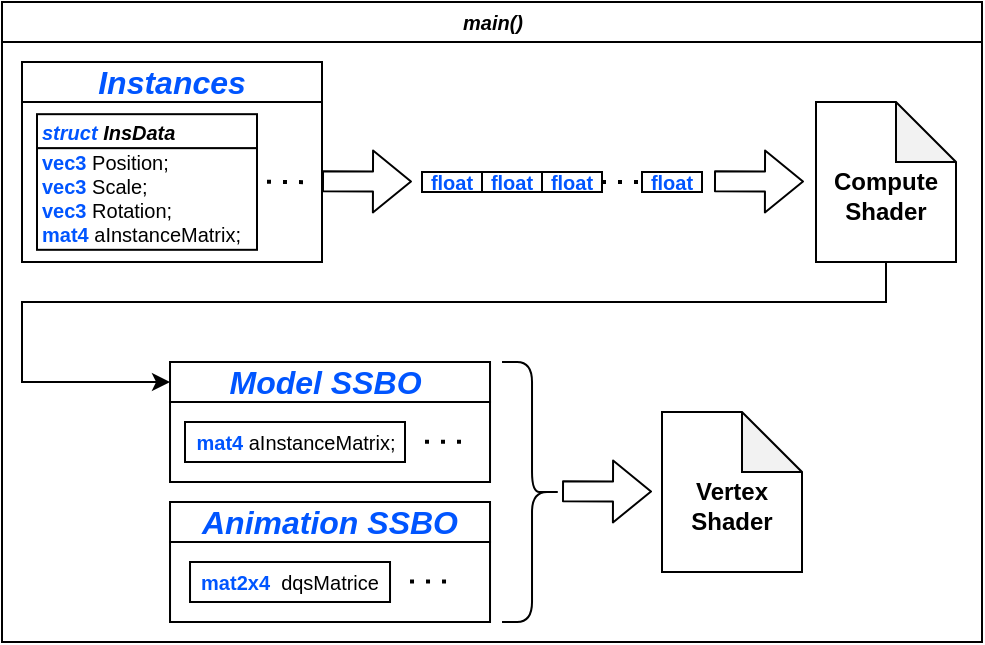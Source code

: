 <mxfile version="14.5.1" type="github">
  <diagram id="C5RBs43oDa-KdzZeNtuy" name="Page-1">
    <mxGraphModel dx="371" dy="358" grid="1" gridSize="10" guides="1" tooltips="1" connect="1" arrows="1" fold="1" page="1" pageScale="1" pageWidth="827" pageHeight="1169" math="0" shadow="0">
      <root>
        <mxCell id="WIyWlLk6GJQsqaUBKTNV-0" />
        <mxCell id="WIyWlLk6GJQsqaUBKTNV-1" parent="WIyWlLk6GJQsqaUBKTNV-0" />
        <mxCell id="tY8or2dxc5fbOtywsdqu-50" value="&lt;i&gt;&lt;font color=&quot;#000000&quot;&gt;main()&lt;/font&gt;&lt;/i&gt;" style="swimlane;html=1;startSize=20;horizontal=1;containerType=tree;fontSize=10;fontColor=#0055FF;align=center;" vertex="1" parent="WIyWlLk6GJQsqaUBKTNV-1">
          <mxGeometry x="270" y="140" width="490" height="320" as="geometry" />
        </mxCell>
        <mxCell id="tY8or2dxc5fbOtywsdqu-100" value="" style="rounded=0;whiteSpace=wrap;html=1;fontSize=16;fontColor=#0055FF;align=center;" vertex="1" parent="WIyWlLk6GJQsqaUBKTNV-1">
          <mxGeometry x="354.01" y="340" width="160" height="40" as="geometry" />
        </mxCell>
        <mxCell id="tY8or2dxc5fbOtywsdqu-101" value="&lt;b&gt;float&lt;/b&gt;" style="rounded=0;whiteSpace=wrap;html=1;fontSize=10;fontColor=#0055FF;align=center;" vertex="1" parent="WIyWlLk6GJQsqaUBKTNV-1">
          <mxGeometry x="480" y="225" width="30" height="10" as="geometry" />
        </mxCell>
        <mxCell id="tY8or2dxc5fbOtywsdqu-102" value="&lt;b&gt;float&lt;/b&gt;" style="rounded=0;whiteSpace=wrap;html=1;fontSize=10;fontColor=#0055FF;align=center;" vertex="1" parent="WIyWlLk6GJQsqaUBKTNV-1">
          <mxGeometry x="510" y="225" width="30" height="10" as="geometry" />
        </mxCell>
        <mxCell id="tY8or2dxc5fbOtywsdqu-103" value="&lt;b&gt;float&lt;/b&gt;" style="rounded=0;whiteSpace=wrap;html=1;fontSize=10;fontColor=#0055FF;align=center;" vertex="1" parent="WIyWlLk6GJQsqaUBKTNV-1">
          <mxGeometry x="540" y="225" width="30" height="10" as="geometry" />
        </mxCell>
        <mxCell id="tY8or2dxc5fbOtywsdqu-104" value="" style="endArrow=none;dashed=1;html=1;dashPattern=1 3;strokeWidth=2;" edge="1" parent="WIyWlLk6GJQsqaUBKTNV-1">
          <mxGeometry width="50" height="50" relative="1" as="geometry">
            <mxPoint x="570.0" y="230" as="sourcePoint" />
            <mxPoint x="590.0" y="230" as="targetPoint" />
          </mxGeometry>
        </mxCell>
        <mxCell id="tY8or2dxc5fbOtywsdqu-105" value="&lt;b&gt;float&lt;/b&gt;" style="rounded=0;whiteSpace=wrap;html=1;fontSize=10;fontColor=#0055FF;align=center;" vertex="1" parent="WIyWlLk6GJQsqaUBKTNV-1">
          <mxGeometry x="590" y="225" width="30" height="10" as="geometry" />
        </mxCell>
        <mxCell id="tY8or2dxc5fbOtywsdqu-106" value="&lt;span style=&quot;color: rgb(0 , 0 , 0) ; font-size: 12px&quot;&gt;&lt;b&gt;&lt;br&gt;Compute Shader&lt;/b&gt;&lt;/span&gt;" style="shape=note;whiteSpace=wrap;html=1;backgroundOutline=1;darkOpacity=0.05;fontSize=10;fontColor=#0055FF;align=center;" vertex="1" parent="WIyWlLk6GJQsqaUBKTNV-1">
          <mxGeometry x="677" y="190" width="70" height="80" as="geometry" />
        </mxCell>
        <mxCell id="tY8or2dxc5fbOtywsdqu-107" value="" style="shape=flexArrow;endArrow=classic;html=1;fontSize=10;fontColor=#0055FF;" edge="1" parent="WIyWlLk6GJQsqaUBKTNV-1">
          <mxGeometry width="50" height="50" relative="1" as="geometry">
            <mxPoint x="626.0" y="229.66" as="sourcePoint" />
            <mxPoint x="670.99" y="229.78" as="targetPoint" />
          </mxGeometry>
        </mxCell>
        <mxCell id="tY8or2dxc5fbOtywsdqu-108" value="&lt;font style=&quot;font-size: 10px&quot;&gt;&lt;b style=&quot;text-align: left&quot;&gt;mat4&lt;/b&gt;&lt;span style=&quot;text-align: left&quot;&gt;&amp;nbsp;&lt;/span&gt;&lt;font color=&quot;#000000&quot; style=&quot;text-align: left ; font-size: 10px&quot;&gt;aInstanceMatrix;&lt;/font&gt;&lt;/font&gt;" style="rounded=0;whiteSpace=wrap;html=1;fontSize=10;fontColor=#0055FF;align=center;" vertex="1" parent="WIyWlLk6GJQsqaUBKTNV-1">
          <mxGeometry x="361.5" y="350" width="110" height="20" as="geometry" />
        </mxCell>
        <mxCell id="tY8or2dxc5fbOtywsdqu-110" value="" style="endArrow=none;dashed=1;html=1;dashPattern=1 3;strokeWidth=2;" edge="1" parent="WIyWlLk6GJQsqaUBKTNV-1">
          <mxGeometry width="50" height="50" relative="1" as="geometry">
            <mxPoint x="481.5" y="359.86" as="sourcePoint" />
            <mxPoint x="501.5" y="359.86" as="targetPoint" />
          </mxGeometry>
        </mxCell>
        <mxCell id="tY8or2dxc5fbOtywsdqu-112" value="&lt;b&gt;&lt;i&gt;Model SSBO&amp;nbsp;&lt;/i&gt;&lt;/b&gt;" style="rounded=0;whiteSpace=wrap;html=1;fontSize=16;fontColor=#0055FF;align=center;" vertex="1" parent="WIyWlLk6GJQsqaUBKTNV-1">
          <mxGeometry x="354.01" y="320" width="160" height="20" as="geometry" />
        </mxCell>
        <mxCell id="tY8or2dxc5fbOtywsdqu-113" style="edgeStyle=orthogonalEdgeStyle;rounded=0;orthogonalLoop=1;jettySize=auto;html=1;fontSize=10;fontColor=#0055FF;entryX=0;entryY=0.5;entryDx=0;entryDy=0;" edge="1" parent="WIyWlLk6GJQsqaUBKTNV-1" source="tY8or2dxc5fbOtywsdqu-106" target="tY8or2dxc5fbOtywsdqu-112">
          <mxGeometry relative="1" as="geometry">
            <mxPoint x="350" y="330" as="targetPoint" />
            <Array as="points">
              <mxPoint x="712" y="290" />
              <mxPoint x="280" y="290" />
              <mxPoint x="280" y="330" />
            </Array>
          </mxGeometry>
        </mxCell>
        <mxCell id="tY8or2dxc5fbOtywsdqu-114" value="&lt;span style=&quot;color: rgb(0 , 0 , 0) ; font-size: 12px&quot;&gt;&lt;b&gt;&lt;br&gt;Vertex&lt;br&gt;Shader&lt;/b&gt;&lt;/span&gt;" style="shape=note;whiteSpace=wrap;html=1;backgroundOutline=1;darkOpacity=0.05;fontSize=10;fontColor=#0055FF;align=center;" vertex="1" parent="WIyWlLk6GJQsqaUBKTNV-1">
          <mxGeometry x="600" y="345" width="70" height="80" as="geometry" />
        </mxCell>
        <mxCell id="tY8or2dxc5fbOtywsdqu-117" value="&lt;b&gt;&lt;i&gt;Animation SSBO&lt;/i&gt;&lt;/b&gt;" style="rounded=0;whiteSpace=wrap;html=1;fontSize=16;fontColor=#0055FF;align=center;" vertex="1" parent="WIyWlLk6GJQsqaUBKTNV-1">
          <mxGeometry x="354.01" y="390" width="160" height="20" as="geometry" />
        </mxCell>
        <mxCell id="tY8or2dxc5fbOtywsdqu-118" value="" style="rounded=0;whiteSpace=wrap;html=1;fontSize=16;fontColor=#0055FF;align=center;" vertex="1" parent="WIyWlLk6GJQsqaUBKTNV-1">
          <mxGeometry x="354.01" y="410" width="160" height="40" as="geometry" />
        </mxCell>
        <mxCell id="tY8or2dxc5fbOtywsdqu-120" value="&lt;b style=&quot;font-size: 10px ; text-align: left&quot;&gt;mat2x4&lt;/b&gt;&lt;span style=&quot;font-size: 10px ; text-align: left&quot;&gt;&amp;nbsp;&amp;nbsp;&lt;/span&gt;&lt;span style=&quot;font-size: 10px&quot;&gt;&lt;font color=&quot;#000000&quot;&gt;dqsMatrice&lt;/font&gt;&lt;/span&gt;" style="rounded=0;whiteSpace=wrap;html=1;fontSize=16;fontColor=#0055FF;align=center;verticalAlign=bottom;" vertex="1" parent="WIyWlLk6GJQsqaUBKTNV-1">
          <mxGeometry x="364.01" y="420" width="100" height="20" as="geometry" />
        </mxCell>
        <mxCell id="tY8or2dxc5fbOtywsdqu-123" value="&lt;span style=&quot;color: rgba(0 , 0 , 0 , 0) ; font-family: monospace ; font-size: 0px&quot;&gt;%3CmxGraphModel%3E%3Croot%3E%3CmxCell%20id%3D%220%22%2F%3E%3CmxCell%20id%3D%221%22%20parent%3D%220%22%2F%3E%3CmxCell%20id%3D%222%22%20value%3D%22%22%20style%3D%22endArrow%3Dnone%3Bdashed%3D1%3Bhtml%3D1%3BdashPattern%3D1%203%3BstrokeWidth%3D2%3B%22%20edge%3D%221%22%20parent%3D%221%22%3E%3CmxGeometry%20width%3D%2250%22%20height%3D%2250%22%20relative%3D%221%22%20as%3D%22geometry%22%3E%3CmxPoint%20x%3D%22380%22%20y%3D%22109.71%22%20as%3D%22sourcePoint%22%2F%3E%3CmxPoint%20x%3D%22420%22%20y%3D%22109.71%22%20as%3D%22targetPoint%22%2F%3E%3C%2FmxGeometry%3E%3C%2FmxCell%3E%3CmxCell%20id%3D%223%22%20style%3D%22edgeStyle%3DorthogonalEdgeStyle%3Brounded%3D0%3BorthogonalLoop%3D1%3BjettySize%3Dauto%3Bhtml%3D1%3BfontSize%3D10%3BfontColor%3D%230055FF%3B%22%20edge%3D%221%22%20source%3D%224%22%20parent%3D%221%22%3E%3CmxGeometry%20relative%3D%221%22%20as%3D%22geometry%22%3E%3CmxPoint%20x%3D%22275%22%20y%3D%22197%22%20as%3D%22targetPoint%22%2F%3E%3C%2FmxGeometry%3E%3C%2FmxCell%3E%3CmxCell%20id%3D%224%22%20value%3D%22%22%20style%3D%22shape%3DcurlyBracket%3BwhiteSpace%3Dwrap%3Bhtml%3D1%3Brounded%3D1%3BfontSize%3D23%3Balign%3Dleft%3Brotation%3D-90%3B%22%20vertex%3D%221%22%20parent%3D%221%22%3E%3CmxGeometry%20x%3D%22265.32%22%20y%3D%2222.19%22%20width%3D%2219.38%22%20height%3D%22290%22%20as%3D%22geometry%22%2F%3E%3C%2FmxCell%3E%3CmxCell%20id%3D%225%22%20value%3D%22%22%20style%3D%22group%22%20vertex%3D%221%22%20connectable%3D%220%22%20parent%3D%221%22%3E%3CmxGeometry%20x%3D%22140%22%20y%3D%2270%22%20width%3D%22110%22%20height%3D%2280%22%20as%3D%22geometry%22%2F%3E%3C%2FmxCell%3E%3CmxCell%20id%3D%226%22%20value%3D%22%26lt%3Bspan%20style%3D%26quot%3Bcolor%3A%20rgb(0%20%2C%200%20%2C%200)%20%3B%20font-family%3A%20%26amp%3B%2334%3Bhelvetica%26amp%3B%2334%3B%20%3B%20text-align%3A%20center%26quot%3B%26gt%3B%26lt%3Bfont%20style%3D%26quot%3Bfont-size%3A%2010px%26quot%3B%26gt%3B%26lt%3Bb%26gt%3Bstruct%20InsData%26lt%3B%2Fb%26gt%3B%26lt%3B%2Ffont%26gt%3B%26lt%3B%2Fspan%26gt%3B%26lt%3Bspan%20style%3D%26quot%3Bcolor%3A%20rgb(0%20%2C%200%20%2C%200)%20%3B%20font-family%3A%20%26amp%3B%2334%3Bhelvetica%26amp%3B%2334%3B%20%3B%20font-size%3A%2012px%26quot%3B%26gt%3B%26lt%3Bbr%26gt%3B%26lt%3B%2Fspan%26gt%3B%22%20style%3D%22rounded%3D0%3BwhiteSpace%3Dwrap%3Bhtml%3D1%3BfontSize%3D10%3BfontColor%3D%230055FF%3Balign%3Dleft%3B%22%20vertex%3D%221%22%20parent%3D%225%22%3E%3CmxGeometry%20width%3D%22110%22%20height%3D%2220%22%20as%3D%22geometry%22%2F%3E%3C%2FmxCell%3E%3CmxCell%20id%3D%227%22%20value%3D%22%26lt%3Bfont%20style%3D%26quot%3Bfont-size%3A%2010px%26quot%3B%26gt%3B%26lt%3Bspan%20style%3D%26quot%3Bcolor%3A%20rgb(0%20%2C%200%20%2C%200)%26quot%3B%26gt%3Bvec3%20Position%3B%26lt%3B%2Fspan%26gt%3B%26lt%3Bbr%20style%3D%26quot%3Bcolor%3A%20rgb(0%20%2C%200%20%2C%200)%26quot%3B%26gt%3B%26lt%3B%2Ffont%26gt%3B%26lt%3Bdiv%20style%3D%26quot%3Bcolor%3A%20rgb(0%20%2C%200%20%2C%200)%26quot%3B%26gt%3B%26lt%3Bfont%20style%3D%26quot%3Bfont-size%3A%2010px%26quot%3B%26gt%3Bvec3%20Scale%3B%26lt%3B%2Ffont%26gt%3B%26lt%3B%2Fdiv%26gt%3B%26lt%3Bdiv%20style%3D%26quot%3Bcolor%3A%20rgb(0%20%2C%200%20%2C%200)%26quot%3B%26gt%3B%26lt%3Bfont%20style%3D%26quot%3Bfont-size%3A%2010px%26quot%3B%26gt%3Bvec3%20Rotation%3B%26lt%3B%2Ffont%26gt%3B%26lt%3B%2Fdiv%26gt%3B%26lt%3Bdiv%20style%3D%26quot%3Bcolor%3A%20rgb(0%20%2C%200%20%2C%200)%26quot%3B%26gt%3B%26lt%3Bfont%20style%3D%26quot%3Bfont-size%3A%2010px%26quot%3B%26gt%3Bmat4%20aInstanceMatrix%3B%26lt%3B%2Ffont%26gt%3B%26lt%3B%2Fdiv%26gt%3B%22%20style%3D%22rounded%3D0%3BwhiteSpace%3Dwrap%3Bhtml%3D1%3BfontSize%3D10%3BfontColor%3D%230055FF%3Balign%3Dleft%3B%22%20vertex%3D%221%22%20parent%3D%225%22%3E%3CmxGeometry%20y%3D%2220%22%20width%3D%22110%22%20height%3D%2260%22%20as%3D%22geometry%22%2F%3E%3C%2FmxCell%3E%3CmxCell%20id%3D%228%22%20value%3D%22%22%20style%3D%22group%22%20vertex%3D%221%22%20connectable%3D%220%22%20parent%3D%221%22%3E%3CmxGeometry%20x%3D%22260%22%20y%3D%2270%22%20width%3D%22110%22%20height%3D%2280%22%20as%3D%22geometry%22%2F%3E%3C%2FmxCell%3E%3CmxCell%20id%3D%229%22%20value%3D%22%26lt%3Bspan%20style%3D%26quot%3Bcolor%3A%20rgb(0%20%2C%200%20%2C%200)%20%3B%20font-family%3A%20%26amp%3B%2334%3Bhelvetica%26amp%3B%2334%3B%20%3B%20text-align%3A%20center%26quot%3B%26gt%3B%26lt%3Bfont%20style%3D%26quot%3Bfont-size%3A%2010px%26quot%3B%26gt%3B%26lt%3Bb%26gt%3Bstruct%20InsData%26lt%3B%2Fb%26gt%3B%26lt%3B%2Ffont%26gt%3B%26lt%3B%2Fspan%26gt%3B%26lt%3Bspan%20style%3D%26quot%3Bcolor%3A%20rgb(0%20%2C%200%20%2C%200)%20%3B%20font-family%3A%20%26amp%3B%2334%3Bhelvetica%26amp%3B%2334%3B%20%3B%20font-size%3A%2012px%26quot%3B%26gt%3B%26lt%3Bbr%26gt%3B%26lt%3B%2Fspan%26gt%3B%22%20style%3D%22rounded%3D0%3BwhiteSpace%3Dwrap%3Bhtml%3D1%3BfontSize%3D10%3BfontColor%3D%230055FF%3Balign%3Dleft%3B%22%20vertex%3D%221%22%20parent%3D%228%22%3E%3CmxGeometry%20width%3D%22110%22%20height%3D%2220%22%20as%3D%22geometry%22%2F%3E%3C%2FmxCell%3E%3CmxCell%20id%3D%2210%22%20value%3D%22%26lt%3Bfont%20style%3D%26quot%3Bfont-size%3A%2010px%26quot%3B%26gt%3B%26lt%3Bspan%20style%3D%26quot%3Bcolor%3A%20rgb(0%20%2C%200%20%2C%200)%26quot%3B%26gt%3Bvec3%20Position%3B%26lt%3B%2Fspan%26gt%3B%26lt%3Bbr%20style%3D%26quot%3Bcolor%3A%20rgb(0%20%2C%200%20%2C%200)%26quot%3B%26gt%3B%26lt%3B%2Ffont%26gt%3B%26lt%3Bdiv%20style%3D%26quot%3Bcolor%3A%20rgb(0%20%2C%200%20%2C%200)%26quot%3B%26gt%3B%26lt%3Bfont%20style%3D%26quot%3Bfont-size%3A%2010px%26quot%3B%26gt%3Bvec3%20Scale%3B%26lt%3B%2Ffont%26gt%3B%26lt%3B%2Fdiv%26gt%3B%26lt%3Bdiv%20style%3D%26quot%3Bcolor%3A%20rgb(0%20%2C%200%20%2C%200)%26quot%3B%26gt%3B%26lt%3Bfont%20style%3D%26quot%3Bfont-size%3A%2010px%26quot%3B%26gt%3Bvec3%20Rotation%3B%26lt%3B%2Ffont%26gt%3B%26lt%3B%2Fdiv%26gt%3B%26lt%3Bdiv%20style%3D%26quot%3Bcolor%3A%20rgb(0%20%2C%200%20%2C%200)%26quot%3B%26gt%3B%26lt%3Bfont%20style%3D%26quot%3Bfont-size%3A%2010px%26quot%3B%26gt%3Bmat4%20aInstanceMatrix%3B%26lt%3B%2Ffont%26gt%3B%26lt%3B%2Fdiv%26gt%3B%22%20style%3D%22rounded%3D0%3BwhiteSpace%3Dwrap%3Bhtml%3D1%3BfontSize%3D10%3BfontColor%3D%230055FF%3Balign%3Dleft%3B%22%20vertex%3D%221%22%20parent%3D%228%22%3E%3CmxGeometry%20y%3D%2220%22%20width%3D%22110%22%20height%3D%2260%22%20as%3D%22geometry%22%2F%3E%3C%2FmxCell%3E%3CmxCell%20id%3D%2211%22%20value%3D%22float%22%20style%3D%22rounded%3D0%3BwhiteSpace%3Dwrap%3Bhtml%3D1%3BfontSize%3D10%3BfontColor%3D%230055FF%3Balign%3Dcenter%3B%22%20vertex%3D%221%22%20parent%3D%221%22%3E%3CmxGeometry%20x%3D%22177%22%20y%3D%22210%22%20width%3D%2230%22%20height%3D%2210%22%20as%3D%22geometry%22%2F%3E%3C%2FmxCell%3E%3CmxCell%20id%3D%2212%22%20value%3D%22float%22%20style%3D%22rounded%3D0%3BwhiteSpace%3Dwrap%3Bhtml%3D1%3BfontSize%3D10%3BfontColor%3D%230055FF%3Balign%3Dcenter%3B%22%20vertex%3D%221%22%20parent%3D%221%22%3E%3CmxGeometry%20x%3D%22207%22%20y%3D%22210%22%20width%3D%2230%22%20height%3D%2210%22%20as%3D%22geometry%22%2F%3E%3C%2FmxCell%3E%3CmxCell%20id%3D%2213%22%20value%3D%22float%22%20style%3D%22rounded%3D0%3BwhiteSpace%3Dwrap%3Bhtml%3D1%3BfontSize%3D10%3BfontColor%3D%230055FF%3Balign%3Dcenter%3B%22%20vertex%3D%221%22%20parent%3D%221%22%3E%3CmxGeometry%20x%3D%22237%22%20y%3D%22210%22%20width%3D%2230%22%20height%3D%2210%22%20as%3D%22geometry%22%2F%3E%3C%2FmxCell%3E%3CmxCell%20id%3D%2214%22%20value%3D%22float%22%20style%3D%22rounded%3D0%3BwhiteSpace%3Dwrap%3Bhtml%3D1%3BfontSize%3D10%3BfontColor%3D%230055FF%3Balign%3Dcenter%3B%22%20vertex%3D%221%22%20parent%3D%221%22%3E%3CmxGeometry%20x%3D%22267%22%20y%3D%22210%22%20width%3D%2230%22%20height%3D%2210%22%20as%3D%22geometry%22%2F%3E%3C%2FmxCell%3E%3CmxCell%20id%3D%2215%22%20value%3D%22%22%20style%3D%22endArrow%3Dnone%3Bdashed%3D1%3Bhtml%3D1%3BdashPattern%3D1%203%3BstrokeWidth%3D2%3B%22%20edge%3D%221%22%20parent%3D%221%22%3E%3CmxGeometry%20width%3D%2250%22%20height%3D%2250%22%20relative%3D%221%22%20as%3D%22geometry%22%3E%3CmxPoint%20x%3D%22302%22%20y%3D%22214.71%22%20as%3D%22sourcePoint%22%2F%3E%3CmxPoint%20x%3D%22337%22%20y%3D%22215%22%20as%3D%22targetPoint%22%2F%3E%3C%2FmxGeometry%3E%3C%2FmxCell%3E%3CmxCell%20id%3D%2216%22%20value%3D%22float%22%20style%3D%22rounded%3D0%3BwhiteSpace%3Dwrap%3Bhtml%3D1%3BfontSize%3D10%3BfontColor%3D%230055FF%3Balign%3Dcenter%3B%22%20vertex%3D%221%22%20parent%3D%221%22%3E%3CmxGeometry%20x%3D%22340%22%20y%3D%22210%22%20width%3D%2230%22%20height%3D%2210%22%20as%3D%22geometry%22%2F%3E%3C%2FmxCell%3E%3C%2Froot%3E%3C%2FmxGraphModel%3E&lt;/span&gt;" style="whiteSpace=wrap;html=1;treeFolding=1;treeMoving=1;newEdgeStyle={&quot;edgeStyle&quot;:&quot;elbowEdgeStyle&quot;,&quot;startArrow&quot;:&quot;none&quot;,&quot;endArrow&quot;:&quot;none&quot;};" vertex="1" parent="WIyWlLk6GJQsqaUBKTNV-1">
          <mxGeometry x="280" y="190" width="150" height="80" as="geometry" />
        </mxCell>
        <mxCell id="tY8or2dxc5fbOtywsdqu-124" value="" style="endArrow=none;dashed=1;html=1;dashPattern=1 3;strokeWidth=2;" edge="1" parent="WIyWlLk6GJQsqaUBKTNV-1">
          <mxGeometry width="50" height="50" relative="1" as="geometry">
            <mxPoint x="402.5" y="229.83" as="sourcePoint" />
            <mxPoint x="422.5" y="230.12" as="targetPoint" />
          </mxGeometry>
        </mxCell>
        <mxCell id="tY8or2dxc5fbOtywsdqu-125" value="&lt;font style=&quot;font-size: 10px&quot;&gt;&lt;b&gt;vec3 &lt;/b&gt;&lt;font color=&quot;#000000&quot;&gt;Position;&lt;/font&gt;&lt;br style=&quot;color: rgb(0 , 0 , 0)&quot;&gt;&lt;/font&gt;&lt;div&gt;&lt;font style=&quot;font-size: 10px&quot;&gt;&lt;b&gt;vec3&lt;/b&gt; &lt;font color=&quot;#000000&quot;&gt;Scale;&lt;/font&gt;&lt;/font&gt;&lt;/div&gt;&lt;div&gt;&lt;font style=&quot;font-size: 10px&quot;&gt;&lt;b&gt;vec3&lt;/b&gt; &lt;font color=&quot;#000000&quot;&gt;Rotation;&lt;/font&gt;&lt;/font&gt;&lt;/div&gt;&lt;div&gt;&lt;font style=&quot;font-size: 10px&quot;&gt;&lt;b&gt;mat4&lt;/b&gt; &lt;font color=&quot;#000000&quot;&gt;aInstanceMatrix;&lt;/font&gt;&lt;/font&gt;&lt;/div&gt;" style="rounded=0;whiteSpace=wrap;html=1;fontSize=10;fontColor=#0055FF;align=left;" vertex="1" parent="WIyWlLk6GJQsqaUBKTNV-1">
          <mxGeometry x="287.5" y="213.043" width="110" height="50.858" as="geometry" />
        </mxCell>
        <mxCell id="tY8or2dxc5fbOtywsdqu-126" value="" style="group" vertex="1" connectable="0" parent="WIyWlLk6GJQsqaUBKTNV-1">
          <mxGeometry x="287.5" y="196.09" width="110" height="67.81" as="geometry" />
        </mxCell>
        <mxCell id="tY8or2dxc5fbOtywsdqu-127" value="&lt;span style=&quot;font-family: &amp;#34;helvetica&amp;#34; ; text-align: center&quot;&gt;&lt;font style=&quot;font-size: 10px&quot;&gt;&lt;b&gt;&lt;i&gt;struct &lt;font color=&quot;#000000&quot;&gt;InsData&lt;/font&gt;&lt;/i&gt;&lt;/b&gt;&lt;/font&gt;&lt;/span&gt;&lt;span style=&quot;color: rgb(0 , 0 , 0) ; font-family: &amp;#34;helvetica&amp;#34; ; font-size: 12px&quot;&gt;&lt;br&gt;&lt;/span&gt;" style="rounded=0;whiteSpace=wrap;html=1;fontSize=10;fontColor=#0055FF;align=left;" vertex="1" parent="tY8or2dxc5fbOtywsdqu-126">
          <mxGeometry width="110" height="16.953" as="geometry" />
        </mxCell>
        <mxCell id="tY8or2dxc5fbOtywsdqu-128" value="&lt;b&gt;&lt;i&gt;Instances&lt;/i&gt;&lt;/b&gt;" style="rounded=0;whiteSpace=wrap;html=1;fontSize=16;fontColor=#0055FF;align=center;" vertex="1" parent="WIyWlLk6GJQsqaUBKTNV-1">
          <mxGeometry x="280" y="170" width="150" height="20" as="geometry" />
        </mxCell>
        <mxCell id="tY8or2dxc5fbOtywsdqu-71" value="" style="shape=flexArrow;endArrow=classic;html=1;fontSize=10;fontColor=#0055FF;" edge="1" parent="WIyWlLk6GJQsqaUBKTNV-1">
          <mxGeometry width="50" height="50" relative="1" as="geometry">
            <mxPoint x="430" y="229.66" as="sourcePoint" />
            <mxPoint x="474.99" y="229.78" as="targetPoint" />
          </mxGeometry>
        </mxCell>
        <mxCell id="tY8or2dxc5fbOtywsdqu-129" value="" style="endArrow=none;dashed=1;html=1;dashPattern=1 3;strokeWidth=2;" edge="1" parent="WIyWlLk6GJQsqaUBKTNV-1">
          <mxGeometry width="50" height="50" relative="1" as="geometry">
            <mxPoint x="474.01" y="429.8" as="sourcePoint" />
            <mxPoint x="494.01" y="429.8" as="targetPoint" />
          </mxGeometry>
        </mxCell>
        <mxCell id="tY8or2dxc5fbOtywsdqu-131" value="" style="shape=curlyBracket;whiteSpace=wrap;html=1;rounded=1;fontSize=16;fontColor=#0055FF;align=center;rotation=-180;" vertex="1" parent="WIyWlLk6GJQsqaUBKTNV-1">
          <mxGeometry x="520.01" y="320" width="30" height="130" as="geometry" />
        </mxCell>
        <mxCell id="tY8or2dxc5fbOtywsdqu-132" value="" style="shape=flexArrow;endArrow=classic;html=1;fontSize=10;fontColor=#0055FF;" edge="1" parent="WIyWlLk6GJQsqaUBKTNV-1">
          <mxGeometry width="50" height="50" relative="1" as="geometry">
            <mxPoint x="550.01" y="384.66" as="sourcePoint" />
            <mxPoint x="595" y="384.78" as="targetPoint" />
          </mxGeometry>
        </mxCell>
      </root>
    </mxGraphModel>
  </diagram>
</mxfile>

